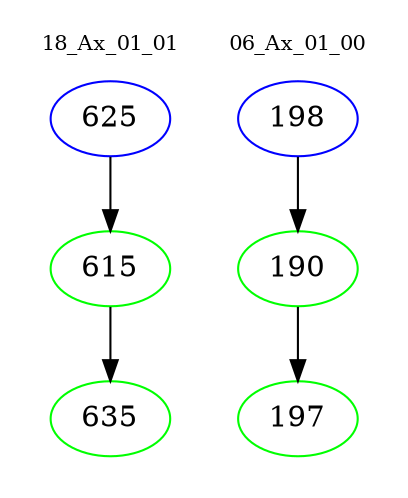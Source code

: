 digraph{
subgraph cluster_0 {
color = white
label = "18_Ax_01_01";
fontsize=10;
T0_625 [label="625", color="blue"]
T0_625 -> T0_615 [color="black"]
T0_615 [label="615", color="green"]
T0_615 -> T0_635 [color="black"]
T0_635 [label="635", color="green"]
}
subgraph cluster_1 {
color = white
label = "06_Ax_01_00";
fontsize=10;
T1_198 [label="198", color="blue"]
T1_198 -> T1_190 [color="black"]
T1_190 [label="190", color="green"]
T1_190 -> T1_197 [color="black"]
T1_197 [label="197", color="green"]
}
}
